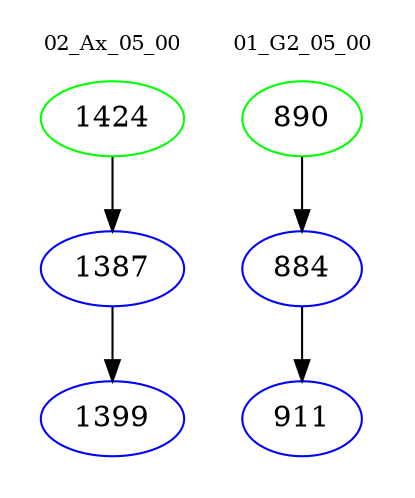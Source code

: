 digraph{
subgraph cluster_0 {
color = white
label = "02_Ax_05_00";
fontsize=10;
T0_1424 [label="1424", color="green"]
T0_1424 -> T0_1387 [color="black"]
T0_1387 [label="1387", color="blue"]
T0_1387 -> T0_1399 [color="black"]
T0_1399 [label="1399", color="blue"]
}
subgraph cluster_1 {
color = white
label = "01_G2_05_00";
fontsize=10;
T1_890 [label="890", color="green"]
T1_890 -> T1_884 [color="black"]
T1_884 [label="884", color="blue"]
T1_884 -> T1_911 [color="black"]
T1_911 [label="911", color="blue"]
}
}
